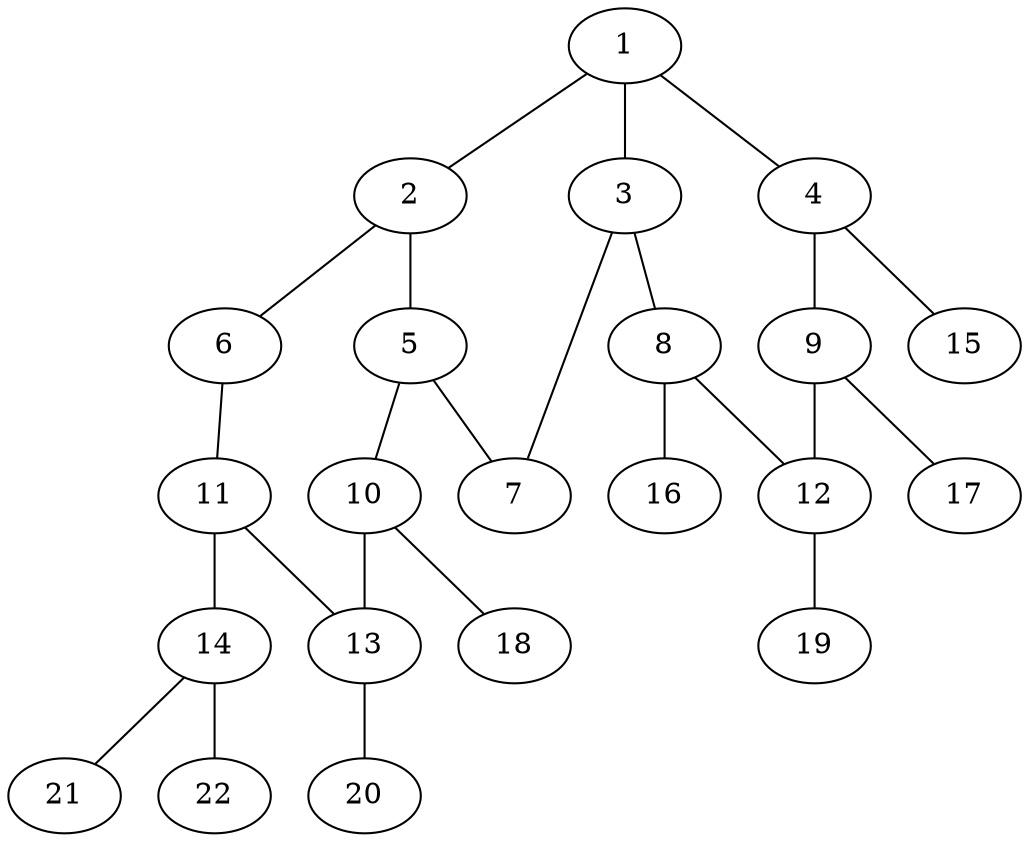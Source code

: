graph molecule_3893 {
	1	 [chem=N];
	2	 [chem=C];
	1 -- 2	 [valence=1];
	3	 [chem=C];
	1 -- 3	 [valence=1];
	4	 [chem=C];
	1 -- 4	 [valence=1];
	5	 [chem=C];
	2 -- 5	 [valence=2];
	6	 [chem=N];
	2 -- 6	 [valence=1];
	7	 [chem=N];
	3 -- 7	 [valence=2];
	8	 [chem=C];
	3 -- 8	 [valence=1];
	9	 [chem=C];
	4 -- 9	 [valence=2];
	15	 [chem=H];
	4 -- 15	 [valence=1];
	5 -- 7	 [valence=1];
	10	 [chem=C];
	5 -- 10	 [valence=1];
	11	 [chem=C];
	6 -- 11	 [valence=2];
	12	 [chem=C];
	8 -- 12	 [valence=2];
	16	 [chem=H];
	8 -- 16	 [valence=1];
	9 -- 12	 [valence=1];
	17	 [chem=H];
	9 -- 17	 [valence=1];
	13	 [chem=C];
	10 -- 13	 [valence=2];
	18	 [chem=H];
	10 -- 18	 [valence=1];
	11 -- 13	 [valence=1];
	14	 [chem=N];
	11 -- 14	 [valence=1];
	19	 [chem=H];
	12 -- 19	 [valence=1];
	20	 [chem=H];
	13 -- 20	 [valence=1];
	21	 [chem=H];
	14 -- 21	 [valence=1];
	22	 [chem=H];
	14 -- 22	 [valence=1];
}
